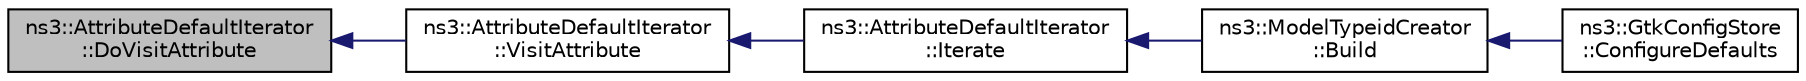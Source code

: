 digraph "ns3::AttributeDefaultIterator::DoVisitAttribute"
{
  edge [fontname="Helvetica",fontsize="10",labelfontname="Helvetica",labelfontsize="10"];
  node [fontname="Helvetica",fontsize="10",shape=record];
  rankdir="LR";
  Node1 [label="ns3::AttributeDefaultIterator\l::DoVisitAttribute",height=0.2,width=0.4,color="black", fillcolor="grey75", style="filled", fontcolor="black"];
  Node1 -> Node2 [dir="back",color="midnightblue",fontsize="10",style="solid"];
  Node2 [label="ns3::AttributeDefaultIterator\l::VisitAttribute",height=0.2,width=0.4,color="black", fillcolor="white", style="filled",URL="$d8/d40/classns3_1_1AttributeDefaultIterator.html#a72a2497a0d333b1153b3ea9824d4defa",tooltip="This method can be implemented, otherwise, it will call DoVisitAttribute. "];
  Node2 -> Node3 [dir="back",color="midnightblue",fontsize="10",style="solid"];
  Node3 [label="ns3::AttributeDefaultIterator\l::Iterate",height=0.2,width=0.4,color="black", fillcolor="white", style="filled",URL="$d8/d40/classns3_1_1AttributeDefaultIterator.html#a45ad9397f93cfacce5f13b232447d251",tooltip="This function will go through all the TypeIds and get only the attributes which are explicit values (..."];
  Node3 -> Node4 [dir="back",color="midnightblue",fontsize="10",style="solid"];
  Node4 [label="ns3::ModelTypeidCreator\l::Build",height=0.2,width=0.4,color="black", fillcolor="white", style="filled",URL="$d4/d3b/classns3_1_1ModelTypeidCreator.html#a6555895ba2889296cf7206c5be6d63e7",tooltip="This method will iterate on typeIds having default attributes and create a model for them..."];
  Node4 -> Node5 [dir="back",color="midnightblue",fontsize="10",style="solid"];
  Node5 [label="ns3::GtkConfigStore\l::ConfigureDefaults",height=0.2,width=0.4,color="black", fillcolor="white", style="filled",URL="$db/dd5/classns3_1_1GtkConfigStore.html#aa6bc1c922ac60a9cef7134875f98bd24"];
}
